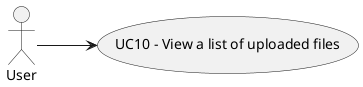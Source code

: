 @startuml

left to right direction
actor User

usecase UC10 as "UC10 - View a list of uploaded files"
User --> UC10

@enduml